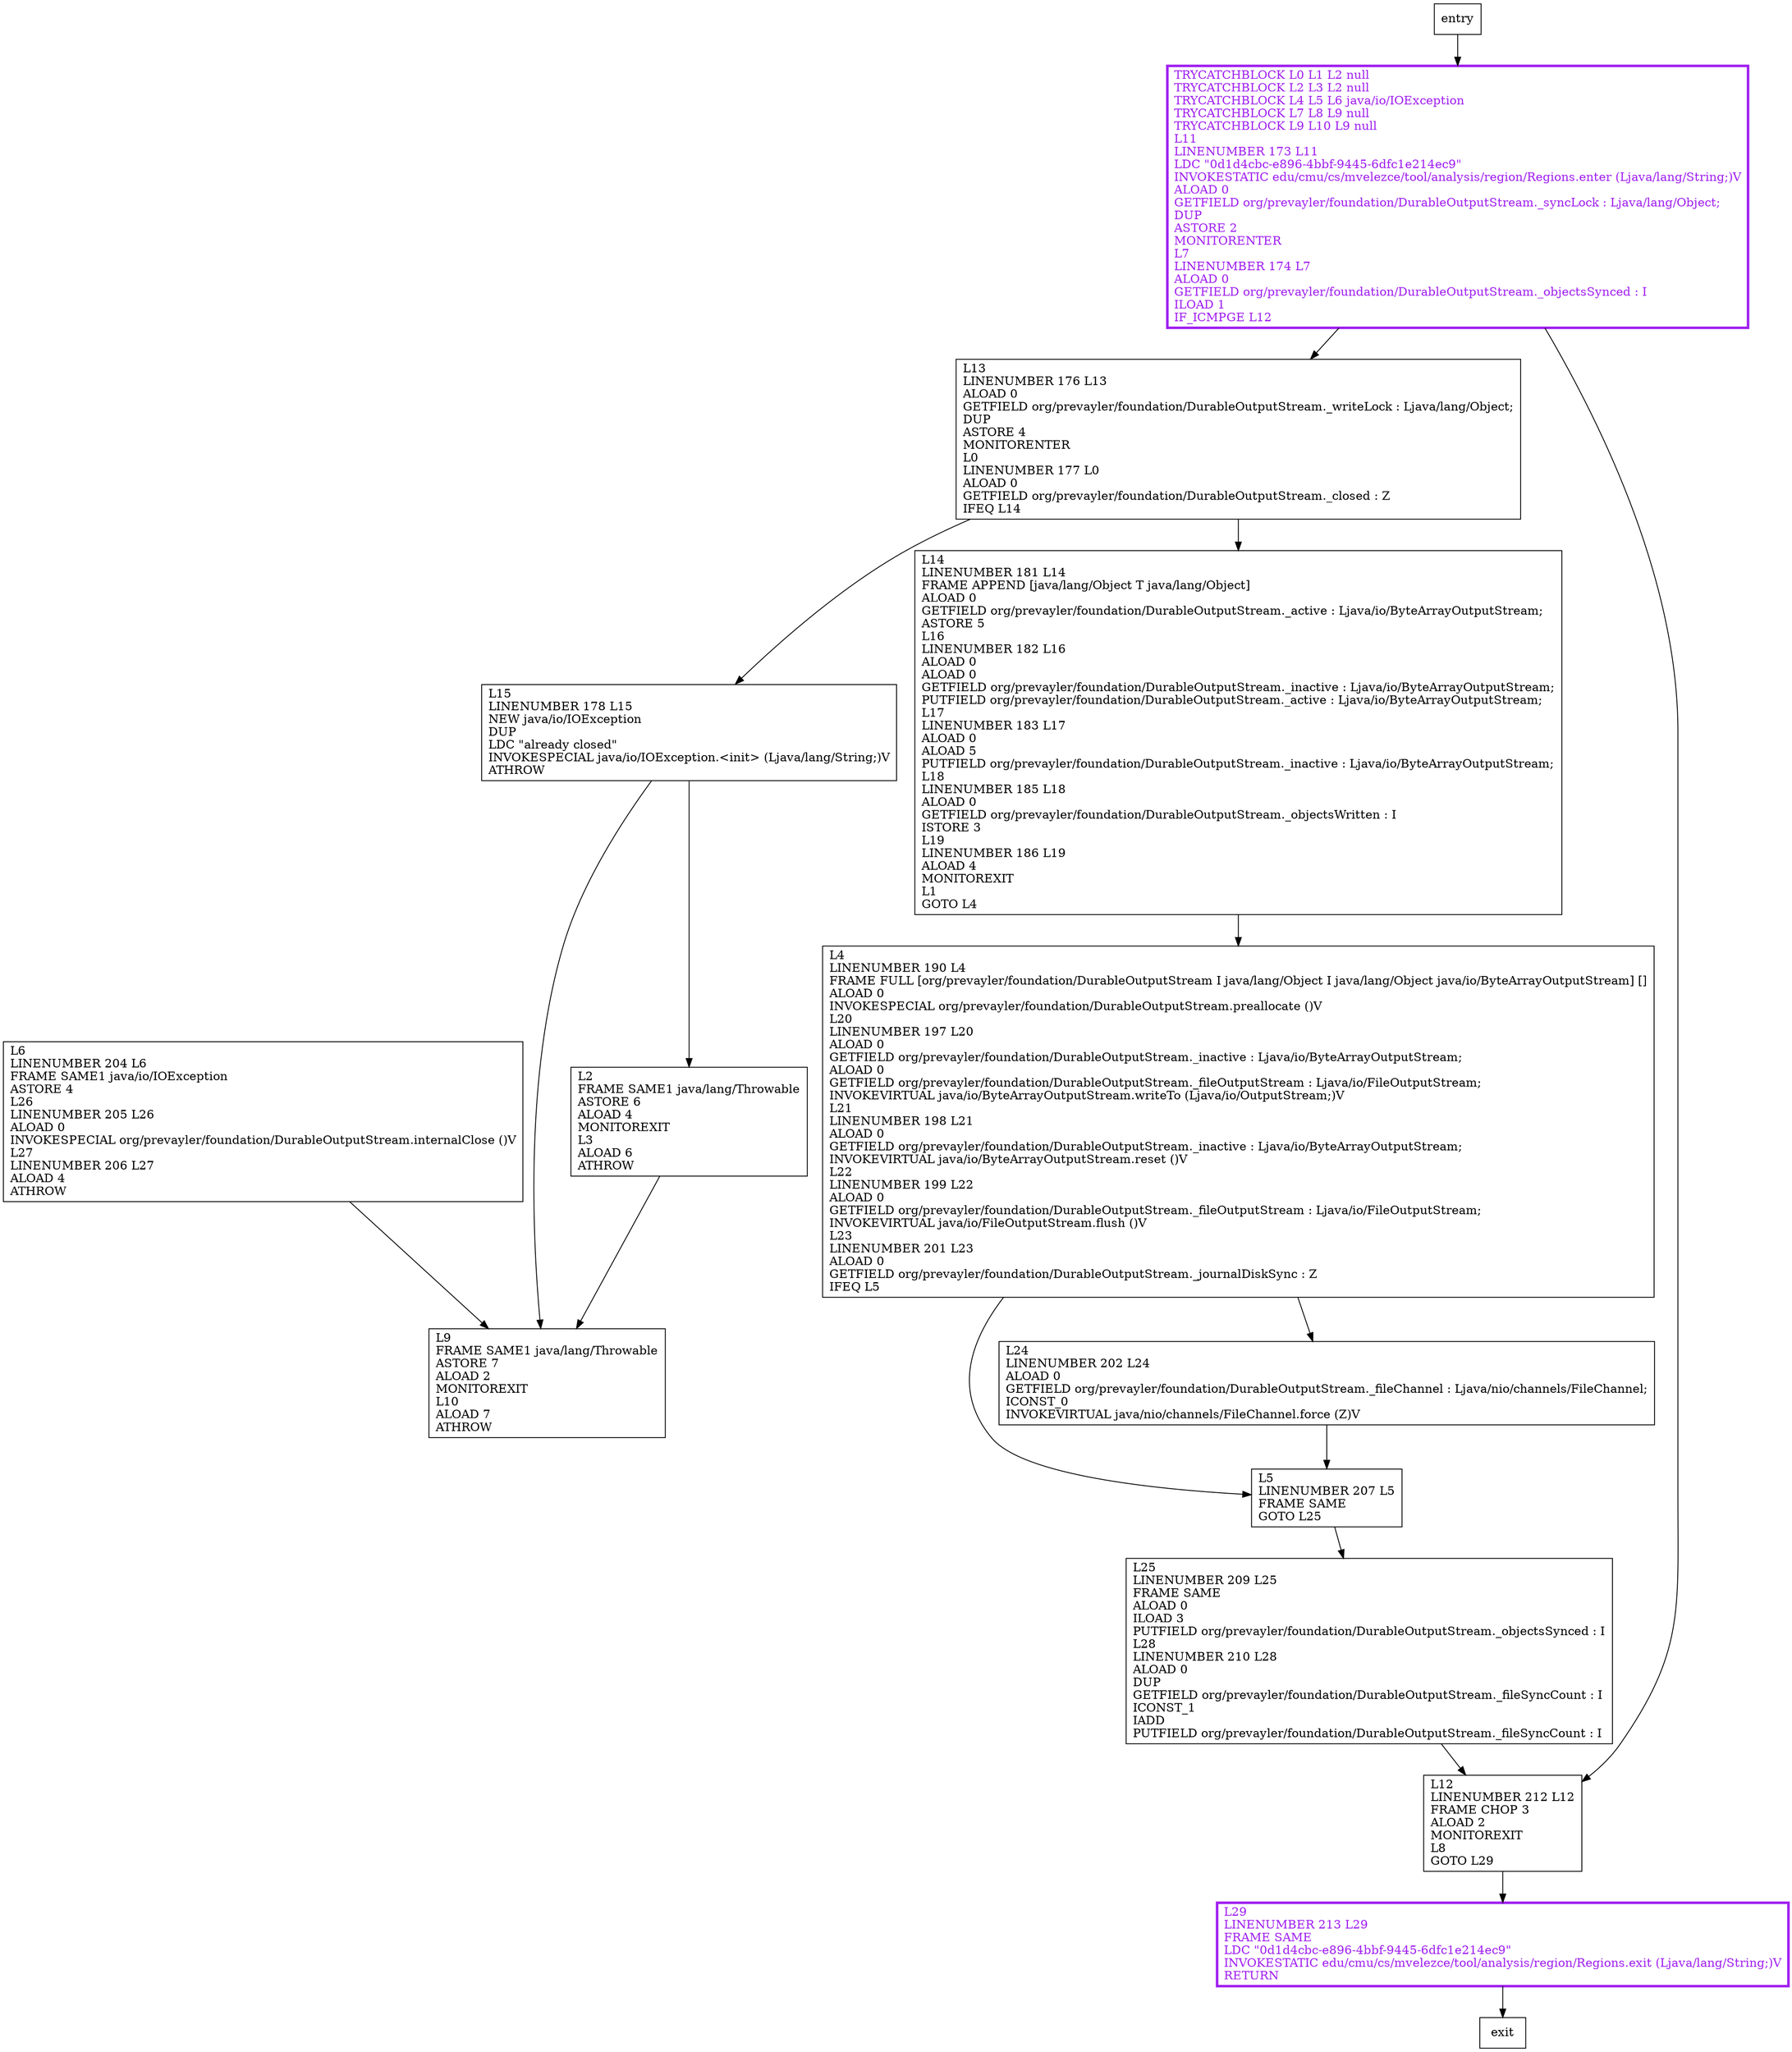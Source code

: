 digraph waitUntilSynced {
node [shape=record];
2014990800 [label="L5\lLINENUMBER 207 L5\lFRAME SAME\lGOTO L25\l"];
1328135134 [label="L14\lLINENUMBER 181 L14\lFRAME APPEND [java/lang/Object T java/lang/Object]\lALOAD 0\lGETFIELD org/prevayler/foundation/DurableOutputStream._active : Ljava/io/ByteArrayOutputStream;\lASTORE 5\lL16\lLINENUMBER 182 L16\lALOAD 0\lALOAD 0\lGETFIELD org/prevayler/foundation/DurableOutputStream._inactive : Ljava/io/ByteArrayOutputStream;\lPUTFIELD org/prevayler/foundation/DurableOutputStream._active : Ljava/io/ByteArrayOutputStream;\lL17\lLINENUMBER 183 L17\lALOAD 0\lALOAD 5\lPUTFIELD org/prevayler/foundation/DurableOutputStream._inactive : Ljava/io/ByteArrayOutputStream;\lL18\lLINENUMBER 185 L18\lALOAD 0\lGETFIELD org/prevayler/foundation/DurableOutputStream._objectsWritten : I\lISTORE 3\lL19\lLINENUMBER 186 L19\lALOAD 4\lMONITOREXIT\lL1\lGOTO L4\l"];
1205452276 [label="L15\lLINENUMBER 178 L15\lNEW java/io/IOException\lDUP\lLDC \"already closed\"\lINVOKESPECIAL java/io/IOException.\<init\> (Ljava/lang/String;)V\lATHROW\l"];
1608372476 [label="L29\lLINENUMBER 213 L29\lFRAME SAME\lLDC \"0d1d4cbc-e896-4bbf-9445-6dfc1e214ec9\"\lINVOKESTATIC edu/cmu/cs/mvelezce/tool/analysis/region/Regions.exit (Ljava/lang/String;)V\lRETURN\l"];
1884542690 [label="L9\lFRAME SAME1 java/lang/Throwable\lASTORE 7\lALOAD 2\lMONITOREXIT\lL10\lALOAD 7\lATHROW\l"];
1761937072 [label="L13\lLINENUMBER 176 L13\lALOAD 0\lGETFIELD org/prevayler/foundation/DurableOutputStream._writeLock : Ljava/lang/Object;\lDUP\lASTORE 4\lMONITORENTER\lL0\lLINENUMBER 177 L0\lALOAD 0\lGETFIELD org/prevayler/foundation/DurableOutputStream._closed : Z\lIFEQ L14\l"];
832726752 [label="L2\lFRAME SAME1 java/lang/Throwable\lASTORE 6\lALOAD 4\lMONITOREXIT\lL3\lALOAD 6\lATHROW\l"];
884491937 [label="L12\lLINENUMBER 212 L12\lFRAME CHOP 3\lALOAD 2\lMONITOREXIT\lL8\lGOTO L29\l"];
1915122813 [label="L4\lLINENUMBER 190 L4\lFRAME FULL [org/prevayler/foundation/DurableOutputStream I java/lang/Object I java/lang/Object java/io/ByteArrayOutputStream] []\lALOAD 0\lINVOKESPECIAL org/prevayler/foundation/DurableOutputStream.preallocate ()V\lL20\lLINENUMBER 197 L20\lALOAD 0\lGETFIELD org/prevayler/foundation/DurableOutputStream._inactive : Ljava/io/ByteArrayOutputStream;\lALOAD 0\lGETFIELD org/prevayler/foundation/DurableOutputStream._fileOutputStream : Ljava/io/FileOutputStream;\lINVOKEVIRTUAL java/io/ByteArrayOutputStream.writeTo (Ljava/io/OutputStream;)V\lL21\lLINENUMBER 198 L21\lALOAD 0\lGETFIELD org/prevayler/foundation/DurableOutputStream._inactive : Ljava/io/ByteArrayOutputStream;\lINVOKEVIRTUAL java/io/ByteArrayOutputStream.reset ()V\lL22\lLINENUMBER 199 L22\lALOAD 0\lGETFIELD org/prevayler/foundation/DurableOutputStream._fileOutputStream : Ljava/io/FileOutputStream;\lINVOKEVIRTUAL java/io/FileOutputStream.flush ()V\lL23\lLINENUMBER 201 L23\lALOAD 0\lGETFIELD org/prevayler/foundation/DurableOutputStream._journalDiskSync : Z\lIFEQ L5\l"];
875004964 [label="L25\lLINENUMBER 209 L25\lFRAME SAME\lALOAD 0\lILOAD 3\lPUTFIELD org/prevayler/foundation/DurableOutputStream._objectsSynced : I\lL28\lLINENUMBER 210 L28\lALOAD 0\lDUP\lGETFIELD org/prevayler/foundation/DurableOutputStream._fileSyncCount : I\lICONST_1\lIADD\lPUTFIELD org/prevayler/foundation/DurableOutputStream._fileSyncCount : I\l"];
1521331541 [label="L24\lLINENUMBER 202 L24\lALOAD 0\lGETFIELD org/prevayler/foundation/DurableOutputStream._fileChannel : Ljava/nio/channels/FileChannel;\lICONST_0\lINVOKEVIRTUAL java/nio/channels/FileChannel.force (Z)V\l"];
96577320 [label="TRYCATCHBLOCK L0 L1 L2 null\lTRYCATCHBLOCK L2 L3 L2 null\lTRYCATCHBLOCK L4 L5 L6 java/io/IOException\lTRYCATCHBLOCK L7 L8 L9 null\lTRYCATCHBLOCK L9 L10 L9 null\lL11\lLINENUMBER 173 L11\lLDC \"0d1d4cbc-e896-4bbf-9445-6dfc1e214ec9\"\lINVOKESTATIC edu/cmu/cs/mvelezce/tool/analysis/region/Regions.enter (Ljava/lang/String;)V\lALOAD 0\lGETFIELD org/prevayler/foundation/DurableOutputStream._syncLock : Ljava/lang/Object;\lDUP\lASTORE 2\lMONITORENTER\lL7\lLINENUMBER 174 L7\lALOAD 0\lGETFIELD org/prevayler/foundation/DurableOutputStream._objectsSynced : I\lILOAD 1\lIF_ICMPGE L12\l"];
1977850689 [label="L6\lLINENUMBER 204 L6\lFRAME SAME1 java/io/IOException\lASTORE 4\lL26\lLINENUMBER 205 L26\lALOAD 0\lINVOKESPECIAL org/prevayler/foundation/DurableOutputStream.internalClose ()V\lL27\lLINENUMBER 206 L27\lALOAD 4\lATHROW\l"];
entry;
exit;
2014990800 -> 875004964;
1328135134 -> 1915122813;
1205452276 -> 832726752;
1205452276 -> 1884542690;
1608372476 -> exit;
1761937072 -> 1328135134;
1761937072 -> 1205452276;
832726752 -> 1884542690;
entry -> 96577320;
884491937 -> 1608372476;
1915122813 -> 2014990800;
1915122813 -> 1521331541;
875004964 -> 884491937;
1521331541 -> 2014990800;
96577320 -> 1761937072;
96577320 -> 884491937;
1977850689 -> 1884542690;
1608372476[fontcolor="purple", penwidth=3, color="purple"];
96577320[fontcolor="purple", penwidth=3, color="purple"];
}
